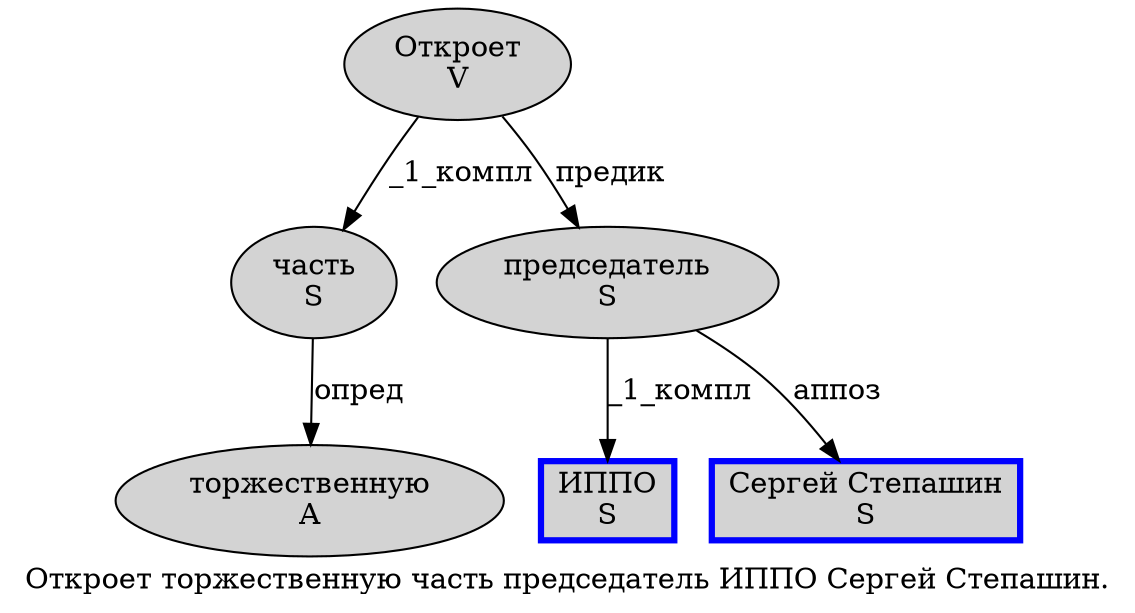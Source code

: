 digraph SENTENCE_76 {
	graph [label="Откроет торжественную часть председатель ИППО Сергей Степашин."]
	node [style=filled]
		0 [label="Откроет
V" color="" fillcolor=lightgray penwidth=1 shape=ellipse]
		1 [label="торжественную
A" color="" fillcolor=lightgray penwidth=1 shape=ellipse]
		2 [label="часть
S" color="" fillcolor=lightgray penwidth=1 shape=ellipse]
		3 [label="председатель
S" color="" fillcolor=lightgray penwidth=1 shape=ellipse]
		4 [label="ИППО
S" color=blue fillcolor=lightgray penwidth=3 shape=box]
		5 [label="Сергей Степашин
S" color=blue fillcolor=lightgray penwidth=3 shape=box]
			3 -> 4 [label="_1_компл"]
			3 -> 5 [label="аппоз"]
			2 -> 1 [label="опред"]
			0 -> 2 [label="_1_компл"]
			0 -> 3 [label="предик"]
}